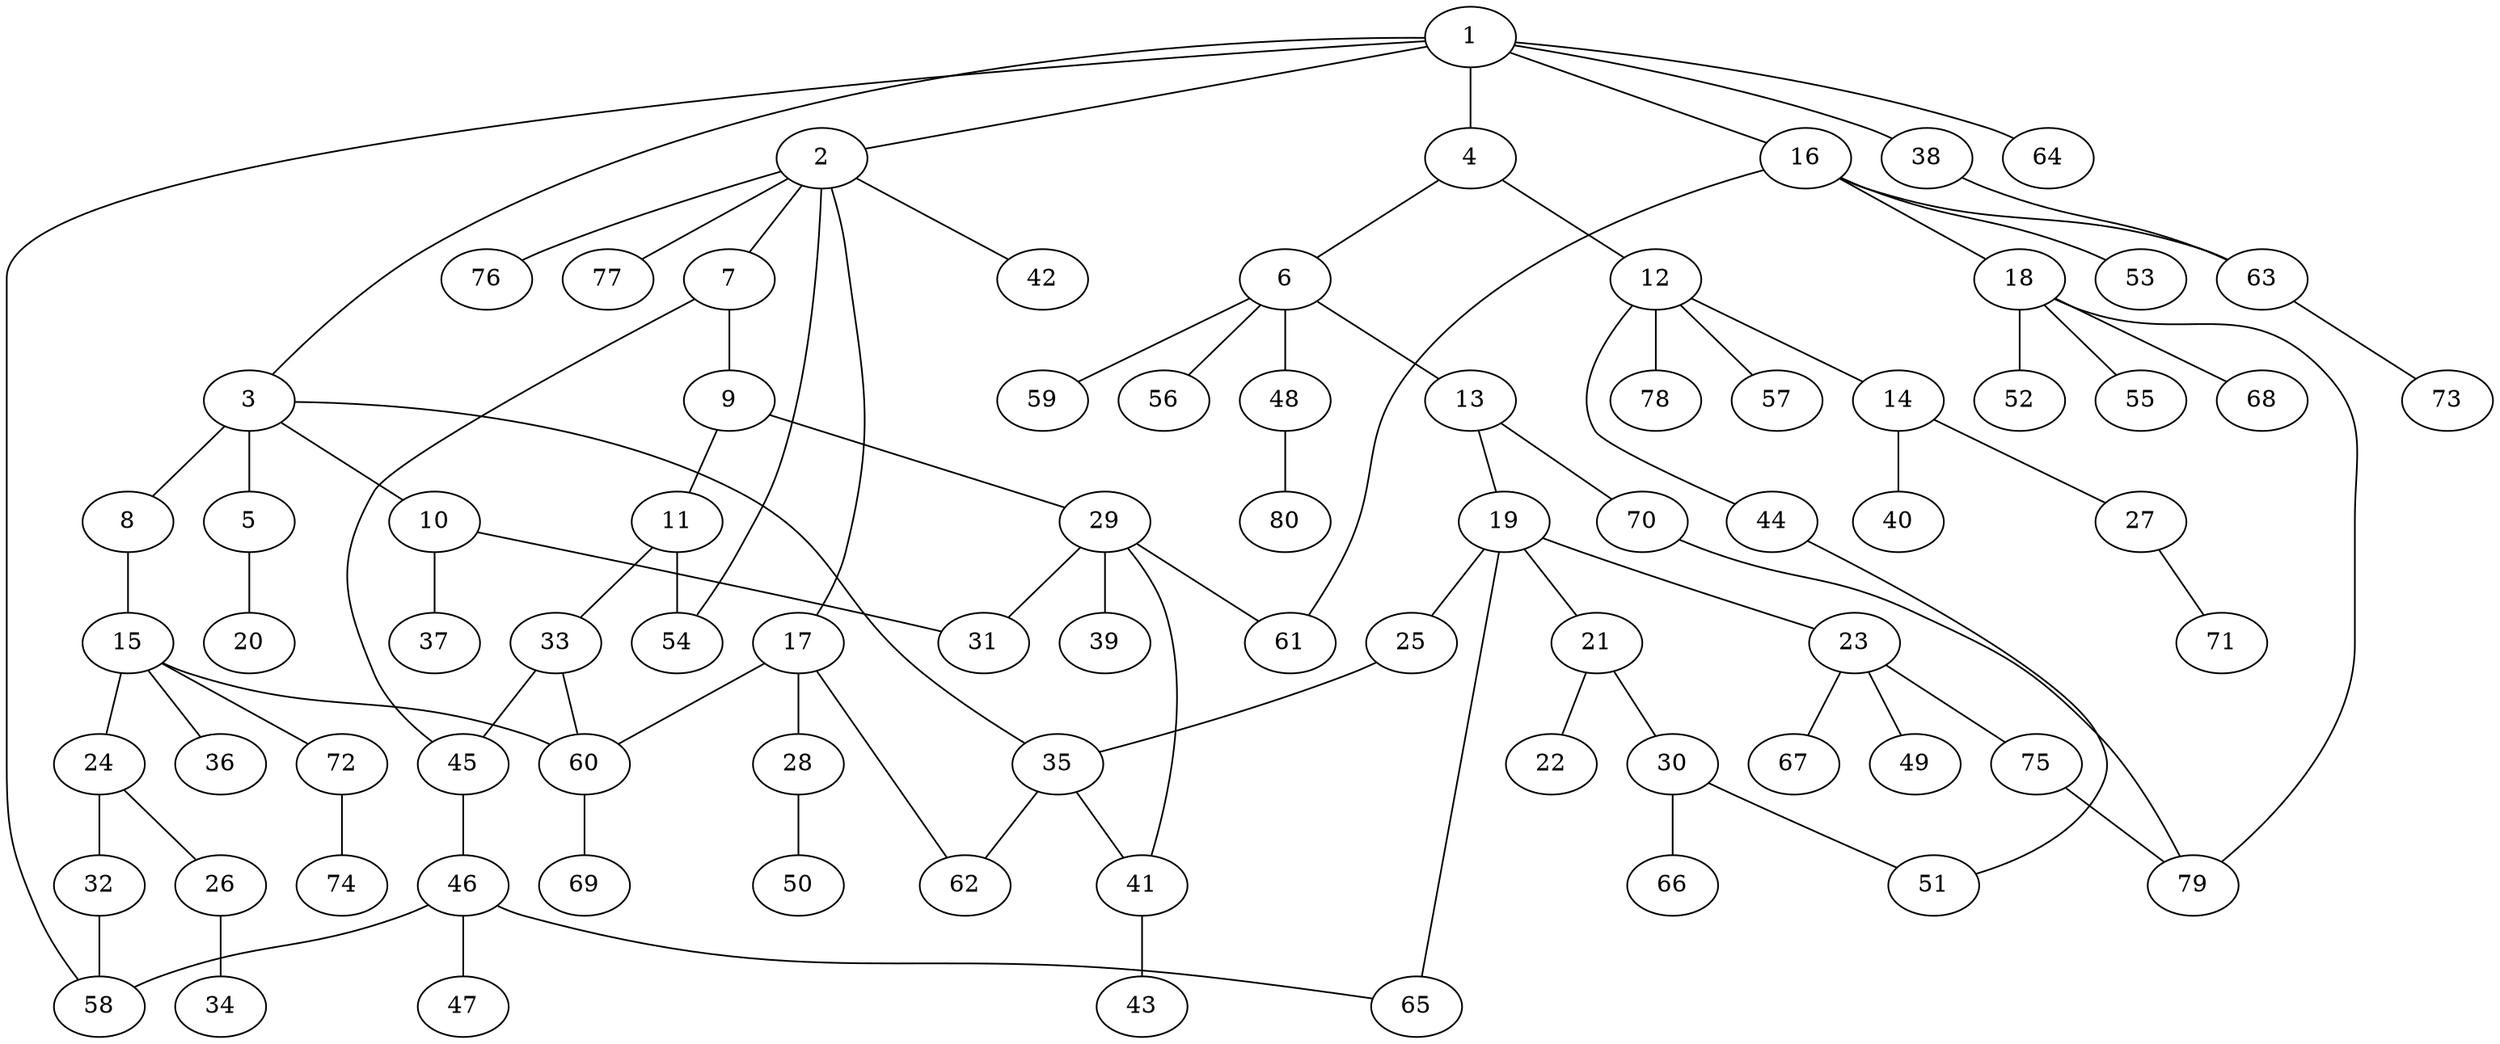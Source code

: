 graph graphname {1--2
1--3
1--4
1--16
1--38
1--58
1--64
2--7
2--17
2--42
2--54
2--76
2--77
3--5
3--8
3--10
3--35
4--6
4--12
5--20
6--13
6--48
6--56
6--59
7--9
7--45
8--15
9--11
9--29
10--31
10--37
11--33
11--54
12--14
12--44
12--57
12--78
13--19
13--70
14--27
14--40
15--24
15--36
15--60
15--72
16--18
16--53
16--61
16--63
17--28
17--60
17--62
18--52
18--55
18--68
18--79
19--21
19--23
19--25
19--65
21--22
21--30
23--49
23--67
23--75
24--26
24--32
25--35
26--34
27--71
28--50
29--31
29--39
29--41
29--61
30--51
30--66
32--58
33--45
33--60
35--41
35--62
38--63
41--43
44--51
45--46
46--47
46--58
46--65
48--80
60--69
63--73
70--79
72--74
75--79
}